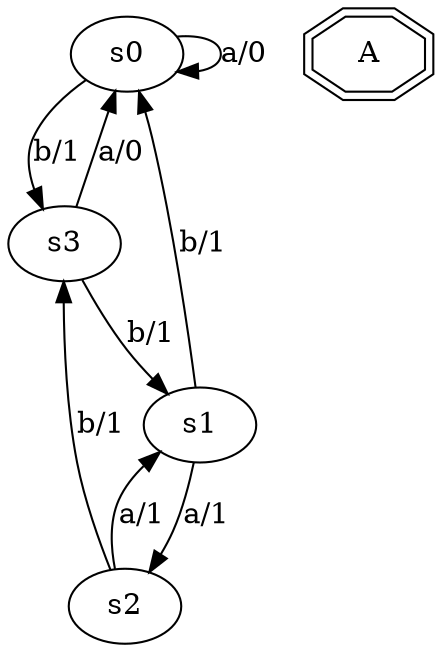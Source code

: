 digraph test_13 {
    s0 -> s0 [label="a/0"];
    s0 -> s3 [label="b/1"];
    s1 -> s0 [label="b/1"];
    s1 -> s2 [label="a/1"];
    s2 -> s1 [label="a/1"];
    s2 -> s3 [label="b/1"];
    s3 -> s0 [label="a/0"];
    s3 -> s1 [label="b/1"];
    A [shape=doubleoctagon];
}
